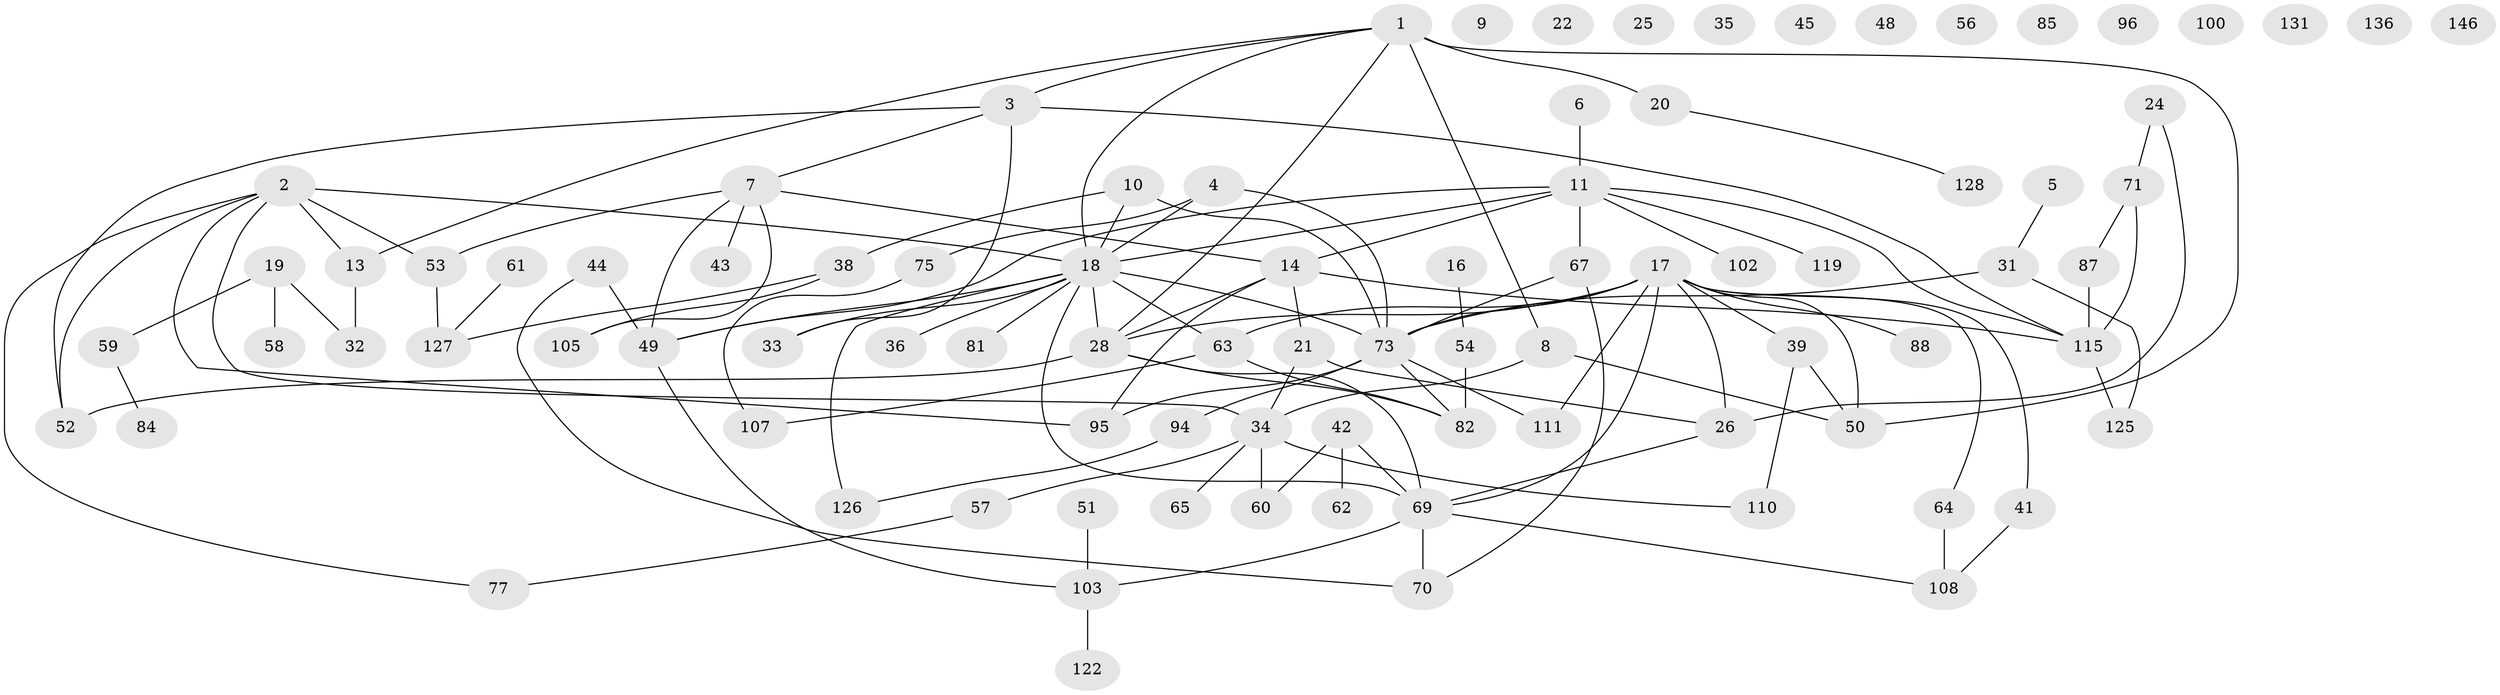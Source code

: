 // original degree distribution, {5: 0.0472972972972973, 3: 0.2905405405405405, 1: 0.17567567567567569, 0: 0.08783783783783784, 2: 0.25, 4: 0.0945945945945946, 6: 0.02027027027027027, 7: 0.02702702702702703, 8: 0.006756756756756757}
// Generated by graph-tools (version 1.1) at 2025/16/03/04/25 18:16:41]
// undirected, 88 vertices, 120 edges
graph export_dot {
graph [start="1"]
  node [color=gray90,style=filled];
  1 [super="+120+15+137"];
  2 [super="+27"];
  3 [super="+12"];
  4;
  5;
  6;
  7 [super="+92+37"];
  8;
  9;
  10 [super="+30"];
  11 [super="+29"];
  13;
  14;
  16 [super="+97"];
  17 [super="+101+109+23"];
  18 [super="+46+66"];
  19 [super="+133"];
  20;
  21;
  22;
  24;
  25;
  26 [super="+55"];
  28 [super="+134+83"];
  31;
  32;
  33 [super="+68"];
  34 [super="+47+72"];
  35;
  36;
  38 [super="+40"];
  39;
  41 [super="+106+79"];
  42 [super="+78"];
  43;
  44;
  45;
  48;
  49 [super="+76"];
  50;
  51;
  52;
  53;
  54 [super="+90"];
  56;
  57;
  58;
  59 [super="+114"];
  60;
  61;
  62;
  63 [super="+74"];
  64;
  65;
  67;
  69 [super="+104"];
  70;
  71 [super="+117"];
  73 [super="+140"];
  75;
  77 [super="+99"];
  81;
  82 [super="+112"];
  84;
  85;
  87 [super="+113"];
  88;
  94;
  95;
  96;
  100;
  102;
  103;
  105;
  107;
  108;
  110;
  111 [super="+130"];
  115;
  119;
  122;
  125;
  126;
  127 [super="+143"];
  128;
  131;
  136;
  146;
  1 -- 8;
  1 -- 50;
  1 -- 18;
  1 -- 20 [weight=2];
  1 -- 28;
  1 -- 3;
  1 -- 13;
  2 -- 18 [weight=2];
  2 -- 34;
  2 -- 13;
  2 -- 77;
  2 -- 52;
  2 -- 53;
  2 -- 95;
  3 -- 7;
  3 -- 115;
  3 -- 52;
  3 -- 33;
  4 -- 18;
  4 -- 75;
  4 -- 73;
  5 -- 31;
  6 -- 11;
  7 -- 105;
  7 -- 49;
  7 -- 53;
  7 -- 43;
  7 -- 14;
  8 -- 50;
  8 -- 34;
  10 -- 73;
  10 -- 18;
  10 -- 38;
  11 -- 67;
  11 -- 102;
  11 -- 14;
  11 -- 49;
  11 -- 18;
  11 -- 115;
  11 -- 119;
  13 -- 32;
  14 -- 21;
  14 -- 95;
  14 -- 115;
  14 -- 28;
  16 -- 54;
  17 -- 73;
  17 -- 50;
  17 -- 39 [weight=2];
  17 -- 88;
  17 -- 26;
  17 -- 111;
  17 -- 64;
  17 -- 41;
  17 -- 63;
  17 -- 28;
  17 -- 69;
  18 -- 28 [weight=2];
  18 -- 36;
  18 -- 49;
  18 -- 69;
  18 -- 73;
  18 -- 81;
  18 -- 126;
  18 -- 63;
  18 -- 33;
  19 -- 32;
  19 -- 58;
  19 -- 59;
  20 -- 128;
  21 -- 34;
  21 -- 26;
  24 -- 26;
  24 -- 71;
  26 -- 69;
  28 -- 82;
  28 -- 52;
  28 -- 69;
  31 -- 125;
  31 -- 73;
  34 -- 60 [weight=2];
  34 -- 65;
  34 -- 57;
  34 -- 110;
  38 -- 105;
  38 -- 127;
  39 -- 50;
  39 -- 110;
  41 -- 108;
  42 -- 60;
  42 -- 62;
  42 -- 69;
  44 -- 70;
  44 -- 49;
  49 -- 103;
  51 -- 103;
  53 -- 127;
  54 -- 82;
  57 -- 77;
  59 -- 84;
  61 -- 127;
  63 -- 82 [weight=2];
  63 -- 107;
  64 -- 108;
  67 -- 70;
  67 -- 73;
  69 -- 108;
  69 -- 70;
  69 -- 103;
  71 -- 87;
  71 -- 115;
  73 -- 82;
  73 -- 95;
  73 -- 94;
  73 -- 111;
  75 -- 107;
  87 -- 115;
  94 -- 126;
  103 -- 122;
  115 -- 125;
}
